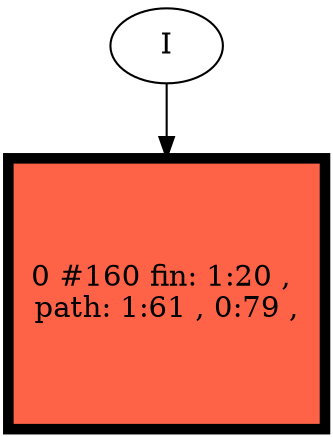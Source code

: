 // produced with flexfringe // 
digraph DFA {
	0 [label="root" shape=box];
		I -> 0;
	0 [ label="0 #160 fin: 1:20 , 
 path: 1:61 , 0:79 , " , style=filled, fillcolor="tomato", width=1.80524, height=1.80524, penwidth=5.0814];
}
